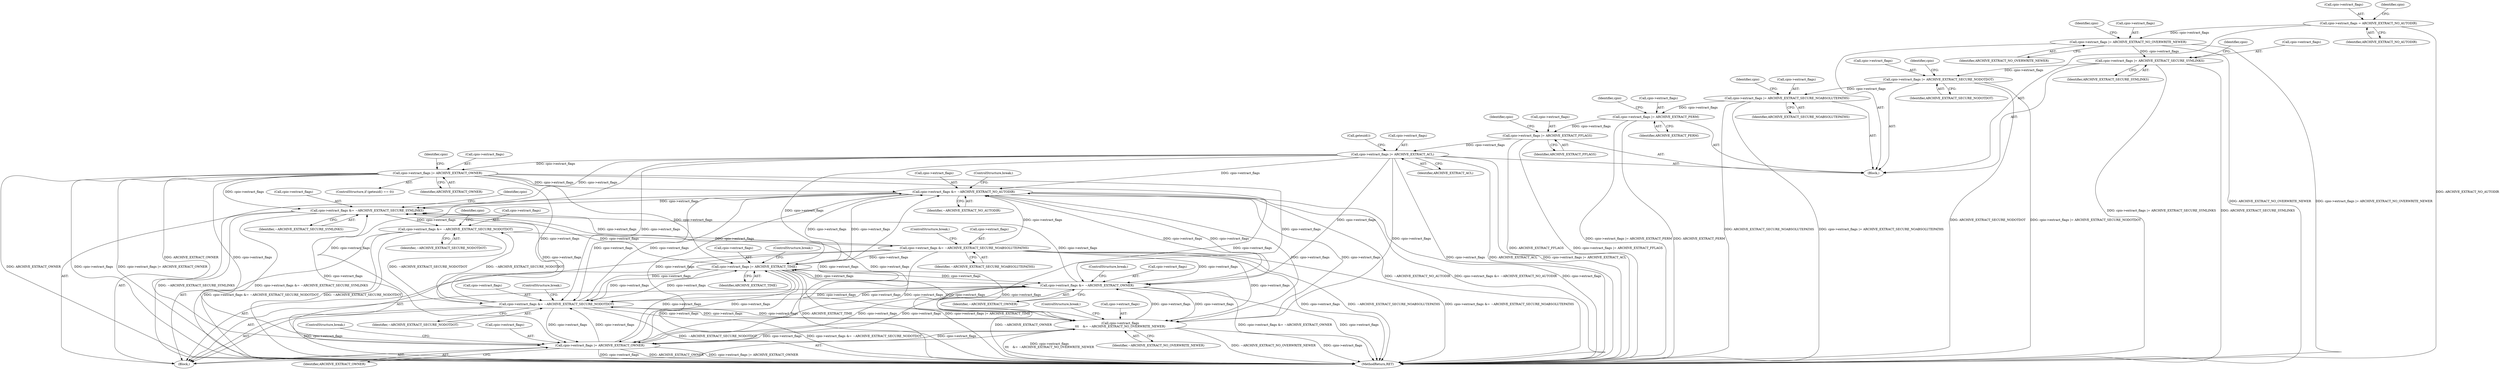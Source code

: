 digraph "0_libarchive_59357157706d47c365b2227739e17daba3607526@pointer" {
"1000271" [label="(Call,cpio->extract_flags |= ARCHIVE_EXTRACT_SECURE_NODOTDOT)"];
"1000266" [label="(Call,cpio->extract_flags |= ARCHIVE_EXTRACT_SECURE_SYMLINKS)"];
"1000261" [label="(Call,cpio->extract_flags |= ARCHIVE_EXTRACT_NO_OVERWRITE_NEWER)"];
"1000256" [label="(Call,cpio->extract_flags = ARCHIVE_EXTRACT_NO_AUTODIR)"];
"1000276" [label="(Call,cpio->extract_flags |= ARCHIVE_EXTRACT_SECURE_NOABSOLUTEPATHS)"];
"1000281" [label="(Call,cpio->extract_flags |= ARCHIVE_EXTRACT_PERM)"];
"1000286" [label="(Call,cpio->extract_flags |= ARCHIVE_EXTRACT_FFLAGS)"];
"1000291" [label="(Call,cpio->extract_flags |= ARCHIVE_EXTRACT_ACL)"];
"1000300" [label="(Call,cpio->extract_flags |= ARCHIVE_EXTRACT_OWNER)"];
"1000408" [label="(Call,cpio->extract_flags &= ~ARCHIVE_EXTRACT_NO_AUTODIR)"];
"1000529" [label="(Call,cpio->extract_flags &= ~ARCHIVE_EXTRACT_SECURE_SYMLINKS)"];
"1000534" [label="(Call,cpio->extract_flags &= ~ARCHIVE_EXTRACT_SECURE_NODOTDOT)"];
"1000539" [label="(Call,cpio->extract_flags &= ~ARCHIVE_EXTRACT_SECURE_NOABSOLUTEPATHS)"];
"1000570" [label="(Call,cpio->extract_flags |= ARCHIVE_EXTRACT_TIME)"];
"1000584" [label="(Call,cpio->extract_flags &= ~ARCHIVE_EXTRACT_OWNER)"];
"1000638" [label="(Call,cpio->extract_flags &= ~ARCHIVE_EXTRACT_SECURE_NODOTDOT)"];
"1000654" [label="(Call,cpio->extract_flags |= ARCHIVE_EXTRACT_OWNER)"];
"1000735" [label="(Call,cpio->extract_flags\n\t\t\t    &= ~ARCHIVE_EXTRACT_NO_OVERWRITE_NEWER)"];
"1000533" [label="(Identifier,~ARCHIVE_EXTRACT_SECURE_SYMLINKS)"];
"1000295" [label="(Identifier,ARCHIVE_EXTRACT_ACL)"];
"1000265" [label="(Identifier,ARCHIVE_EXTRACT_NO_OVERWRITE_NEWER)"];
"1000408" [label="(Call,cpio->extract_flags &= ~ARCHIVE_EXTRACT_NO_AUTODIR)"];
"1000642" [label="(Identifier,~ARCHIVE_EXTRACT_SECURE_NODOTDOT)"];
"1000584" [label="(Call,cpio->extract_flags &= ~ARCHIVE_EXTRACT_OWNER)"];
"1000658" [label="(Identifier,ARCHIVE_EXTRACT_OWNER)"];
"1000280" [label="(Identifier,ARCHIVE_EXTRACT_SECURE_NOABSOLUTEPATHS)"];
"1000735" [label="(Call,cpio->extract_flags\n\t\t\t    &= ~ARCHIVE_EXTRACT_NO_OVERWRITE_NEWER)"];
"1000412" [label="(Identifier,~ARCHIVE_EXTRACT_NO_AUTODIR)"];
"1000291" [label="(Call,cpio->extract_flags |= ARCHIVE_EXTRACT_ACL)"];
"1000257" [label="(Call,cpio->extract_flags)"];
"1000541" [label="(Identifier,cpio)"];
"1000638" [label="(Call,cpio->extract_flags &= ~ARCHIVE_EXTRACT_SECURE_NODOTDOT)"];
"1000543" [label="(Identifier,~ARCHIVE_EXTRACT_SECURE_NOABSOLUTEPATHS)"];
"1000544" [label="(ControlStructure,break;)"];
"1000277" [label="(Call,cpio->extract_flags)"];
"1000307" [label="(Identifier,cpio)"];
"1000571" [label="(Call,cpio->extract_flags)"];
"1000262" [label="(Call,cpio->extract_flags)"];
"1000256" [label="(Call,cpio->extract_flags = ARCHIVE_EXTRACT_NO_AUTODIR)"];
"1000290" [label="(Identifier,ARCHIVE_EXTRACT_FFLAGS)"];
"1000995" [label="(MethodReturn,RET)"];
"1000296" [label="(ControlStructure,if (geteuid() == 0))"];
"1000539" [label="(Call,cpio->extract_flags &= ~ARCHIVE_EXTRACT_SECURE_NOABSOLUTEPATHS)"];
"1000639" [label="(Call,cpio->extract_flags)"];
"1000281" [label="(Call,cpio->extract_flags |= ARCHIVE_EXTRACT_PERM)"];
"1000574" [label="(Identifier,ARCHIVE_EXTRACT_TIME)"];
"1000540" [label="(Call,cpio->extract_flags)"];
"1000585" [label="(Call,cpio->extract_flags)"];
"1000529" [label="(Call,cpio->extract_flags &= ~ARCHIVE_EXTRACT_SECURE_SYMLINKS)"];
"1000285" [label="(Identifier,ARCHIVE_EXTRACT_PERM)"];
"1000261" [label="(Call,cpio->extract_flags |= ARCHIVE_EXTRACT_NO_OVERWRITE_NEWER)"];
"1000155" [label="(Block,)"];
"1000278" [label="(Identifier,cpio)"];
"1000536" [label="(Identifier,cpio)"];
"1000286" [label="(Call,cpio->extract_flags |= ARCHIVE_EXTRACT_FFLAGS)"];
"1000575" [label="(ControlStructure,break;)"];
"1000283" [label="(Identifier,cpio)"];
"1000287" [label="(Call,cpio->extract_flags)"];
"1000282" [label="(Call,cpio->extract_flags)"];
"1000413" [label="(ControlStructure,break;)"];
"1000530" [label="(Call,cpio->extract_flags)"];
"1000301" [label="(Call,cpio->extract_flags)"];
"1000659" [label="(ControlStructure,break;)"];
"1000740" [label="(ControlStructure,break;)"];
"1000288" [label="(Identifier,cpio)"];
"1000263" [label="(Identifier,cpio)"];
"1000538" [label="(Identifier,~ARCHIVE_EXTRACT_SECURE_NODOTDOT)"];
"1000268" [label="(Identifier,cpio)"];
"1000409" [label="(Call,cpio->extract_flags)"];
"1000588" [label="(Identifier,~ARCHIVE_EXTRACT_OWNER)"];
"1000276" [label="(Call,cpio->extract_flags |= ARCHIVE_EXTRACT_SECURE_NOABSOLUTEPATHS)"];
"1000272" [label="(Call,cpio->extract_flags)"];
"1000304" [label="(Identifier,ARCHIVE_EXTRACT_OWNER)"];
"1000643" [label="(ControlStructure,break;)"];
"1000260" [label="(Identifier,ARCHIVE_EXTRACT_NO_AUTODIR)"];
"1000300" [label="(Call,cpio->extract_flags |= ARCHIVE_EXTRACT_OWNER)"];
"1000739" [label="(Identifier,~ARCHIVE_EXTRACT_NO_OVERWRITE_NEWER)"];
"1000267" [label="(Call,cpio->extract_flags)"];
"1000570" [label="(Call,cpio->extract_flags |= ARCHIVE_EXTRACT_TIME)"];
"1000654" [label="(Call,cpio->extract_flags |= ARCHIVE_EXTRACT_OWNER)"];
"1000534" [label="(Call,cpio->extract_flags &= ~ARCHIVE_EXTRACT_SECURE_NODOTDOT)"];
"1000535" [label="(Call,cpio->extract_flags)"];
"1000273" [label="(Identifier,cpio)"];
"1000275" [label="(Identifier,ARCHIVE_EXTRACT_SECURE_NODOTDOT)"];
"1000589" [label="(ControlStructure,break;)"];
"1000270" [label="(Identifier,ARCHIVE_EXTRACT_SECURE_SYMLINKS)"];
"1000736" [label="(Call,cpio->extract_flags)"];
"1000292" [label="(Call,cpio->extract_flags)"];
"1000341" [label="(Block,)"];
"1000655" [label="(Call,cpio->extract_flags)"];
"1000293" [label="(Identifier,cpio)"];
"1000271" [label="(Call,cpio->extract_flags |= ARCHIVE_EXTRACT_SECURE_NODOTDOT)"];
"1000298" [label="(Call,geteuid())"];
"1000266" [label="(Call,cpio->extract_flags |= ARCHIVE_EXTRACT_SECURE_SYMLINKS)"];
"1000271" -> "1000155"  [label="AST: "];
"1000271" -> "1000275"  [label="CFG: "];
"1000272" -> "1000271"  [label="AST: "];
"1000275" -> "1000271"  [label="AST: "];
"1000278" -> "1000271"  [label="CFG: "];
"1000271" -> "1000995"  [label="DDG: ARCHIVE_EXTRACT_SECURE_NODOTDOT"];
"1000271" -> "1000995"  [label="DDG: cpio->extract_flags |= ARCHIVE_EXTRACT_SECURE_NODOTDOT"];
"1000266" -> "1000271"  [label="DDG: cpio->extract_flags"];
"1000271" -> "1000276"  [label="DDG: cpio->extract_flags"];
"1000266" -> "1000155"  [label="AST: "];
"1000266" -> "1000270"  [label="CFG: "];
"1000267" -> "1000266"  [label="AST: "];
"1000270" -> "1000266"  [label="AST: "];
"1000273" -> "1000266"  [label="CFG: "];
"1000266" -> "1000995"  [label="DDG: cpio->extract_flags |= ARCHIVE_EXTRACT_SECURE_SYMLINKS"];
"1000266" -> "1000995"  [label="DDG: ARCHIVE_EXTRACT_SECURE_SYMLINKS"];
"1000261" -> "1000266"  [label="DDG: cpio->extract_flags"];
"1000261" -> "1000155"  [label="AST: "];
"1000261" -> "1000265"  [label="CFG: "];
"1000262" -> "1000261"  [label="AST: "];
"1000265" -> "1000261"  [label="AST: "];
"1000268" -> "1000261"  [label="CFG: "];
"1000261" -> "1000995"  [label="DDG: ARCHIVE_EXTRACT_NO_OVERWRITE_NEWER"];
"1000261" -> "1000995"  [label="DDG: cpio->extract_flags |= ARCHIVE_EXTRACT_NO_OVERWRITE_NEWER"];
"1000256" -> "1000261"  [label="DDG: cpio->extract_flags"];
"1000256" -> "1000155"  [label="AST: "];
"1000256" -> "1000260"  [label="CFG: "];
"1000257" -> "1000256"  [label="AST: "];
"1000260" -> "1000256"  [label="AST: "];
"1000263" -> "1000256"  [label="CFG: "];
"1000256" -> "1000995"  [label="DDG: ARCHIVE_EXTRACT_NO_AUTODIR"];
"1000276" -> "1000155"  [label="AST: "];
"1000276" -> "1000280"  [label="CFG: "];
"1000277" -> "1000276"  [label="AST: "];
"1000280" -> "1000276"  [label="AST: "];
"1000283" -> "1000276"  [label="CFG: "];
"1000276" -> "1000995"  [label="DDG: ARCHIVE_EXTRACT_SECURE_NOABSOLUTEPATHS"];
"1000276" -> "1000995"  [label="DDG: cpio->extract_flags |= ARCHIVE_EXTRACT_SECURE_NOABSOLUTEPATHS"];
"1000276" -> "1000281"  [label="DDG: cpio->extract_flags"];
"1000281" -> "1000155"  [label="AST: "];
"1000281" -> "1000285"  [label="CFG: "];
"1000282" -> "1000281"  [label="AST: "];
"1000285" -> "1000281"  [label="AST: "];
"1000288" -> "1000281"  [label="CFG: "];
"1000281" -> "1000995"  [label="DDG: ARCHIVE_EXTRACT_PERM"];
"1000281" -> "1000995"  [label="DDG: cpio->extract_flags |= ARCHIVE_EXTRACT_PERM"];
"1000281" -> "1000286"  [label="DDG: cpio->extract_flags"];
"1000286" -> "1000155"  [label="AST: "];
"1000286" -> "1000290"  [label="CFG: "];
"1000287" -> "1000286"  [label="AST: "];
"1000290" -> "1000286"  [label="AST: "];
"1000293" -> "1000286"  [label="CFG: "];
"1000286" -> "1000995"  [label="DDG: cpio->extract_flags |= ARCHIVE_EXTRACT_FFLAGS"];
"1000286" -> "1000995"  [label="DDG: ARCHIVE_EXTRACT_FFLAGS"];
"1000286" -> "1000291"  [label="DDG: cpio->extract_flags"];
"1000291" -> "1000155"  [label="AST: "];
"1000291" -> "1000295"  [label="CFG: "];
"1000292" -> "1000291"  [label="AST: "];
"1000295" -> "1000291"  [label="AST: "];
"1000298" -> "1000291"  [label="CFG: "];
"1000291" -> "1000995"  [label="DDG: cpio->extract_flags |= ARCHIVE_EXTRACT_ACL"];
"1000291" -> "1000995"  [label="DDG: cpio->extract_flags"];
"1000291" -> "1000995"  [label="DDG: ARCHIVE_EXTRACT_ACL"];
"1000291" -> "1000300"  [label="DDG: cpio->extract_flags"];
"1000291" -> "1000408"  [label="DDG: cpio->extract_flags"];
"1000291" -> "1000529"  [label="DDG: cpio->extract_flags"];
"1000291" -> "1000570"  [label="DDG: cpio->extract_flags"];
"1000291" -> "1000584"  [label="DDG: cpio->extract_flags"];
"1000291" -> "1000638"  [label="DDG: cpio->extract_flags"];
"1000291" -> "1000654"  [label="DDG: cpio->extract_flags"];
"1000291" -> "1000735"  [label="DDG: cpio->extract_flags"];
"1000300" -> "1000296"  [label="AST: "];
"1000300" -> "1000304"  [label="CFG: "];
"1000301" -> "1000300"  [label="AST: "];
"1000304" -> "1000300"  [label="AST: "];
"1000307" -> "1000300"  [label="CFG: "];
"1000300" -> "1000995"  [label="DDG: ARCHIVE_EXTRACT_OWNER"];
"1000300" -> "1000995"  [label="DDG: cpio->extract_flags"];
"1000300" -> "1000995"  [label="DDG: cpio->extract_flags |= ARCHIVE_EXTRACT_OWNER"];
"1000300" -> "1000408"  [label="DDG: cpio->extract_flags"];
"1000300" -> "1000529"  [label="DDG: cpio->extract_flags"];
"1000300" -> "1000570"  [label="DDG: cpio->extract_flags"];
"1000300" -> "1000584"  [label="DDG: cpio->extract_flags"];
"1000300" -> "1000638"  [label="DDG: cpio->extract_flags"];
"1000300" -> "1000654"  [label="DDG: cpio->extract_flags"];
"1000300" -> "1000654"  [label="DDG: ARCHIVE_EXTRACT_OWNER"];
"1000300" -> "1000735"  [label="DDG: cpio->extract_flags"];
"1000408" -> "1000341"  [label="AST: "];
"1000408" -> "1000412"  [label="CFG: "];
"1000409" -> "1000408"  [label="AST: "];
"1000412" -> "1000408"  [label="AST: "];
"1000413" -> "1000408"  [label="CFG: "];
"1000408" -> "1000995"  [label="DDG: cpio->extract_flags"];
"1000408" -> "1000995"  [label="DDG: ~ARCHIVE_EXTRACT_NO_AUTODIR"];
"1000408" -> "1000995"  [label="DDG: cpio->extract_flags &= ~ARCHIVE_EXTRACT_NO_AUTODIR"];
"1000539" -> "1000408"  [label="DDG: cpio->extract_flags"];
"1000735" -> "1000408"  [label="DDG: cpio->extract_flags"];
"1000584" -> "1000408"  [label="DDG: cpio->extract_flags"];
"1000654" -> "1000408"  [label="DDG: cpio->extract_flags"];
"1000638" -> "1000408"  [label="DDG: cpio->extract_flags"];
"1000570" -> "1000408"  [label="DDG: cpio->extract_flags"];
"1000408" -> "1000529"  [label="DDG: cpio->extract_flags"];
"1000408" -> "1000570"  [label="DDG: cpio->extract_flags"];
"1000408" -> "1000584"  [label="DDG: cpio->extract_flags"];
"1000408" -> "1000638"  [label="DDG: cpio->extract_flags"];
"1000408" -> "1000654"  [label="DDG: cpio->extract_flags"];
"1000408" -> "1000735"  [label="DDG: cpio->extract_flags"];
"1000529" -> "1000341"  [label="AST: "];
"1000529" -> "1000533"  [label="CFG: "];
"1000530" -> "1000529"  [label="AST: "];
"1000533" -> "1000529"  [label="AST: "];
"1000536" -> "1000529"  [label="CFG: "];
"1000529" -> "1000995"  [label="DDG: ~ARCHIVE_EXTRACT_SECURE_SYMLINKS"];
"1000529" -> "1000995"  [label="DDG: cpio->extract_flags &= ~ARCHIVE_EXTRACT_SECURE_SYMLINKS"];
"1000539" -> "1000529"  [label="DDG: cpio->extract_flags"];
"1000735" -> "1000529"  [label="DDG: cpio->extract_flags"];
"1000584" -> "1000529"  [label="DDG: cpio->extract_flags"];
"1000654" -> "1000529"  [label="DDG: cpio->extract_flags"];
"1000638" -> "1000529"  [label="DDG: cpio->extract_flags"];
"1000570" -> "1000529"  [label="DDG: cpio->extract_flags"];
"1000529" -> "1000534"  [label="DDG: cpio->extract_flags"];
"1000534" -> "1000341"  [label="AST: "];
"1000534" -> "1000538"  [label="CFG: "];
"1000535" -> "1000534"  [label="AST: "];
"1000538" -> "1000534"  [label="AST: "];
"1000541" -> "1000534"  [label="CFG: "];
"1000534" -> "1000995"  [label="DDG: cpio->extract_flags &= ~ARCHIVE_EXTRACT_SECURE_NODOTDOT"];
"1000534" -> "1000995"  [label="DDG: ~ARCHIVE_EXTRACT_SECURE_NODOTDOT"];
"1000638" -> "1000534"  [label="DDG: ~ARCHIVE_EXTRACT_SECURE_NODOTDOT"];
"1000534" -> "1000539"  [label="DDG: cpio->extract_flags"];
"1000534" -> "1000638"  [label="DDG: ~ARCHIVE_EXTRACT_SECURE_NODOTDOT"];
"1000539" -> "1000341"  [label="AST: "];
"1000539" -> "1000543"  [label="CFG: "];
"1000540" -> "1000539"  [label="AST: "];
"1000543" -> "1000539"  [label="AST: "];
"1000544" -> "1000539"  [label="CFG: "];
"1000539" -> "1000995"  [label="DDG: cpio->extract_flags"];
"1000539" -> "1000995"  [label="DDG: ~ARCHIVE_EXTRACT_SECURE_NOABSOLUTEPATHS"];
"1000539" -> "1000995"  [label="DDG: cpio->extract_flags &= ~ARCHIVE_EXTRACT_SECURE_NOABSOLUTEPATHS"];
"1000539" -> "1000570"  [label="DDG: cpio->extract_flags"];
"1000539" -> "1000584"  [label="DDG: cpio->extract_flags"];
"1000539" -> "1000638"  [label="DDG: cpio->extract_flags"];
"1000539" -> "1000654"  [label="DDG: cpio->extract_flags"];
"1000539" -> "1000735"  [label="DDG: cpio->extract_flags"];
"1000570" -> "1000341"  [label="AST: "];
"1000570" -> "1000574"  [label="CFG: "];
"1000571" -> "1000570"  [label="AST: "];
"1000574" -> "1000570"  [label="AST: "];
"1000575" -> "1000570"  [label="CFG: "];
"1000570" -> "1000995"  [label="DDG: cpio->extract_flags"];
"1000570" -> "1000995"  [label="DDG: ARCHIVE_EXTRACT_TIME"];
"1000570" -> "1000995"  [label="DDG: cpio->extract_flags |= ARCHIVE_EXTRACT_TIME"];
"1000735" -> "1000570"  [label="DDG: cpio->extract_flags"];
"1000584" -> "1000570"  [label="DDG: cpio->extract_flags"];
"1000654" -> "1000570"  [label="DDG: cpio->extract_flags"];
"1000638" -> "1000570"  [label="DDG: cpio->extract_flags"];
"1000570" -> "1000584"  [label="DDG: cpio->extract_flags"];
"1000570" -> "1000638"  [label="DDG: cpio->extract_flags"];
"1000570" -> "1000654"  [label="DDG: cpio->extract_flags"];
"1000570" -> "1000735"  [label="DDG: cpio->extract_flags"];
"1000584" -> "1000341"  [label="AST: "];
"1000584" -> "1000588"  [label="CFG: "];
"1000585" -> "1000584"  [label="AST: "];
"1000588" -> "1000584"  [label="AST: "];
"1000589" -> "1000584"  [label="CFG: "];
"1000584" -> "1000995"  [label="DDG: ~ARCHIVE_EXTRACT_OWNER"];
"1000584" -> "1000995"  [label="DDG: cpio->extract_flags &= ~ARCHIVE_EXTRACT_OWNER"];
"1000584" -> "1000995"  [label="DDG: cpio->extract_flags"];
"1000735" -> "1000584"  [label="DDG: cpio->extract_flags"];
"1000654" -> "1000584"  [label="DDG: cpio->extract_flags"];
"1000638" -> "1000584"  [label="DDG: cpio->extract_flags"];
"1000584" -> "1000638"  [label="DDG: cpio->extract_flags"];
"1000584" -> "1000654"  [label="DDG: cpio->extract_flags"];
"1000584" -> "1000735"  [label="DDG: cpio->extract_flags"];
"1000638" -> "1000341"  [label="AST: "];
"1000638" -> "1000642"  [label="CFG: "];
"1000639" -> "1000638"  [label="AST: "];
"1000642" -> "1000638"  [label="AST: "];
"1000643" -> "1000638"  [label="CFG: "];
"1000638" -> "1000995"  [label="DDG: cpio->extract_flags &= ~ARCHIVE_EXTRACT_SECURE_NODOTDOT"];
"1000638" -> "1000995"  [label="DDG: cpio->extract_flags"];
"1000638" -> "1000995"  [label="DDG: ~ARCHIVE_EXTRACT_SECURE_NODOTDOT"];
"1000735" -> "1000638"  [label="DDG: cpio->extract_flags"];
"1000654" -> "1000638"  [label="DDG: cpio->extract_flags"];
"1000638" -> "1000654"  [label="DDG: cpio->extract_flags"];
"1000638" -> "1000735"  [label="DDG: cpio->extract_flags"];
"1000654" -> "1000341"  [label="AST: "];
"1000654" -> "1000658"  [label="CFG: "];
"1000655" -> "1000654"  [label="AST: "];
"1000658" -> "1000654"  [label="AST: "];
"1000659" -> "1000654"  [label="CFG: "];
"1000654" -> "1000995"  [label="DDG: cpio->extract_flags"];
"1000654" -> "1000995"  [label="DDG: ARCHIVE_EXTRACT_OWNER"];
"1000654" -> "1000995"  [label="DDG: cpio->extract_flags |= ARCHIVE_EXTRACT_OWNER"];
"1000735" -> "1000654"  [label="DDG: cpio->extract_flags"];
"1000654" -> "1000735"  [label="DDG: cpio->extract_flags"];
"1000735" -> "1000341"  [label="AST: "];
"1000735" -> "1000739"  [label="CFG: "];
"1000736" -> "1000735"  [label="AST: "];
"1000739" -> "1000735"  [label="AST: "];
"1000740" -> "1000735"  [label="CFG: "];
"1000735" -> "1000995"  [label="DDG: cpio->extract_flags\n\t\t\t    &= ~ARCHIVE_EXTRACT_NO_OVERWRITE_NEWER"];
"1000735" -> "1000995"  [label="DDG: ~ARCHIVE_EXTRACT_NO_OVERWRITE_NEWER"];
"1000735" -> "1000995"  [label="DDG: cpio->extract_flags"];
}
